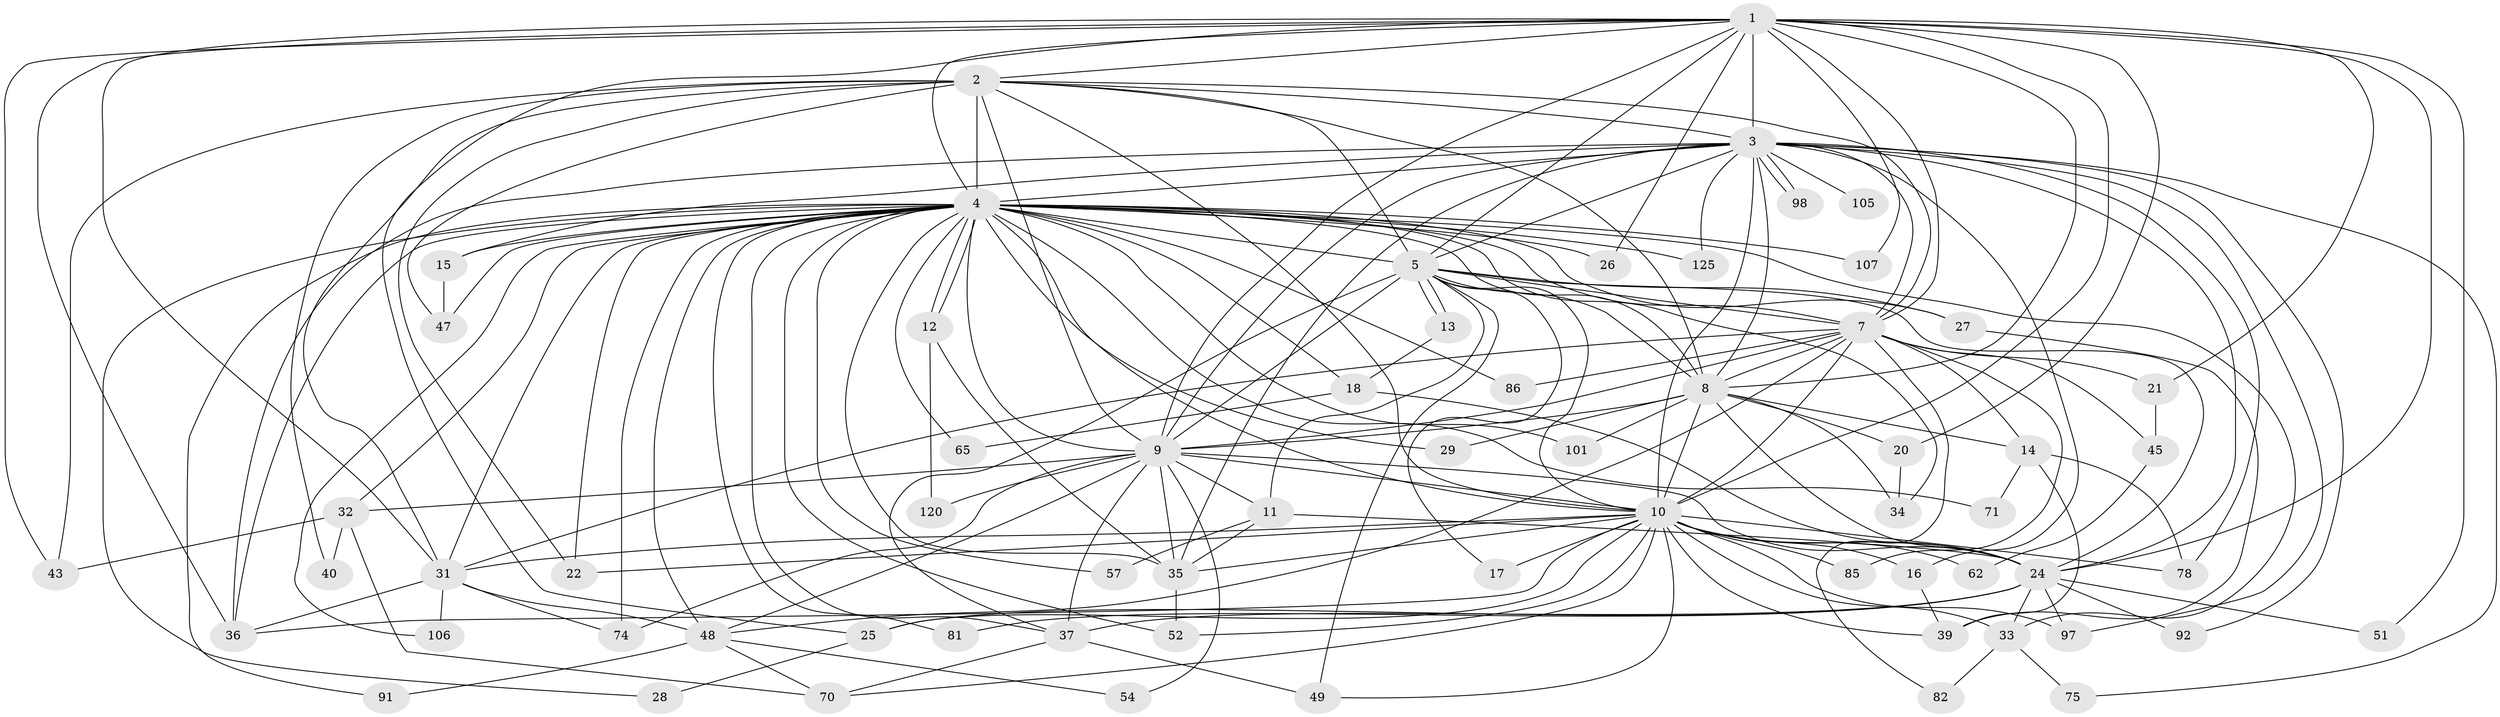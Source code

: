 // original degree distribution, {21: 0.007633587786259542, 17: 0.015267175572519083, 25: 0.007633587786259542, 18: 0.015267175572519083, 38: 0.007633587786259542, 19: 0.007633587786259542, 22: 0.007633587786259542, 32: 0.007633587786259542, 5: 0.04580152671755725, 4: 0.08396946564885496, 3: 0.21374045801526717, 2: 0.5267175572519084, 11: 0.007633587786259542, 7: 0.030534351145038167, 6: 0.015267175572519083}
// Generated by graph-tools (version 1.1) at 2025/14/03/09/25 04:14:09]
// undirected, 65 vertices, 182 edges
graph export_dot {
graph [start="1"]
  node [color=gray90,style=filled];
  1;
  2 [super="+38"];
  3 [super="+73"];
  4 [super="+6+61+42+23+89"];
  5;
  7;
  8;
  9 [super="+50+46"];
  10 [super="+58+44+119+118+116+88+63+19+55+64"];
  11;
  12;
  13;
  14;
  15 [super="+96"];
  16;
  17;
  18 [super="+103"];
  20;
  21;
  22;
  24 [super="+30"];
  25 [super="+104"];
  26;
  27;
  28;
  29;
  31 [super="+108+41+53"];
  32 [super="+93"];
  33 [super="+79"];
  34;
  35 [super="+117+76"];
  36 [super="+90+99"];
  37 [super="+87+84+72"];
  39 [super="+68"];
  40;
  43;
  45;
  47 [super="+130+123+80"];
  48 [super="+60"];
  49 [super="+124"];
  51;
  52 [super="+56"];
  54;
  57;
  62 [super="+111"];
  65;
  70 [super="+94"];
  71;
  74 [super="+122"];
  75;
  78 [super="+121"];
  81;
  82;
  85;
  86;
  91;
  92;
  97;
  98;
  101;
  105;
  106;
  107;
  120;
  125;
  1 -- 2;
  1 -- 3;
  1 -- 4 [weight=2];
  1 -- 5;
  1 -- 7;
  1 -- 8;
  1 -- 9;
  1 -- 10 [weight=3];
  1 -- 20;
  1 -- 21;
  1 -- 25;
  1 -- 26;
  1 -- 36;
  1 -- 43;
  1 -- 51;
  1 -- 107;
  1 -- 31;
  1 -- 24;
  2 -- 3;
  2 -- 4 [weight=3];
  2 -- 5;
  2 -- 7;
  2 -- 8;
  2 -- 9;
  2 -- 10 [weight=2];
  2 -- 22;
  2 -- 31;
  2 -- 40;
  2 -- 43;
  2 -- 47 [weight=2];
  3 -- 4 [weight=2];
  3 -- 5;
  3 -- 7;
  3 -- 8;
  3 -- 9;
  3 -- 10 [weight=3];
  3 -- 15;
  3 -- 16;
  3 -- 75;
  3 -- 78;
  3 -- 92;
  3 -- 97;
  3 -- 98;
  3 -- 98;
  3 -- 105 [weight=2];
  3 -- 125;
  3 -- 36;
  3 -- 24 [weight=2];
  3 -- 35;
  4 -- 5 [weight=2];
  4 -- 7 [weight=2];
  4 -- 8 [weight=2];
  4 -- 9 [weight=5];
  4 -- 10 [weight=3];
  4 -- 12;
  4 -- 12;
  4 -- 28;
  4 -- 48 [weight=2];
  4 -- 15;
  4 -- 18 [weight=2];
  4 -- 22;
  4 -- 26;
  4 -- 27;
  4 -- 29;
  4 -- 31;
  4 -- 32;
  4 -- 33;
  4 -- 37 [weight=2];
  4 -- 47 [weight=2];
  4 -- 57;
  4 -- 65;
  4 -- 71;
  4 -- 81;
  4 -- 86;
  4 -- 91;
  4 -- 101;
  4 -- 106;
  4 -- 125;
  4 -- 35;
  4 -- 74;
  4 -- 36;
  4 -- 34;
  4 -- 107;
  4 -- 52;
  5 -- 7;
  5 -- 8;
  5 -- 9;
  5 -- 10;
  5 -- 11;
  5 -- 13;
  5 -- 13;
  5 -- 17;
  5 -- 24;
  5 -- 27;
  5 -- 37;
  5 -- 49;
  7 -- 8;
  7 -- 9;
  7 -- 10 [weight=3];
  7 -- 14;
  7 -- 21;
  7 -- 45;
  7 -- 82;
  7 -- 85;
  7 -- 86;
  7 -- 31;
  7 -- 48;
  8 -- 9 [weight=2];
  8 -- 10 [weight=2];
  8 -- 14;
  8 -- 20;
  8 -- 24 [weight=2];
  8 -- 29;
  8 -- 34;
  8 -- 101;
  9 -- 10 [weight=3];
  9 -- 11;
  9 -- 32;
  9 -- 35;
  9 -- 54;
  9 -- 74;
  9 -- 120;
  9 -- 48;
  9 -- 24 [weight=2];
  9 -- 37;
  10 -- 16;
  10 -- 17;
  10 -- 36;
  10 -- 49;
  10 -- 62 [weight=2];
  10 -- 70;
  10 -- 78;
  10 -- 85;
  10 -- 97;
  10 -- 25;
  10 -- 31;
  10 -- 52;
  10 -- 33;
  10 -- 39;
  10 -- 35;
  10 -- 22;
  10 -- 24;
  11 -- 57;
  11 -- 35;
  11 -- 24;
  12 -- 35;
  12 -- 120;
  13 -- 18;
  14 -- 39;
  14 -- 71;
  14 -- 78;
  15 -- 47 [weight=2];
  16 -- 39;
  18 -- 65;
  18 -- 24;
  20 -- 34;
  21 -- 45;
  24 -- 25;
  24 -- 33;
  24 -- 37 [weight=3];
  24 -- 97;
  24 -- 81;
  24 -- 51;
  24 -- 92;
  25 -- 28;
  27 -- 39;
  31 -- 74;
  31 -- 106;
  31 -- 36;
  31 -- 48;
  32 -- 40;
  32 -- 70;
  32 -- 43;
  33 -- 75;
  33 -- 82;
  35 -- 52;
  37 -- 49;
  37 -- 70;
  45 -- 62;
  48 -- 54;
  48 -- 70;
  48 -- 91;
}
